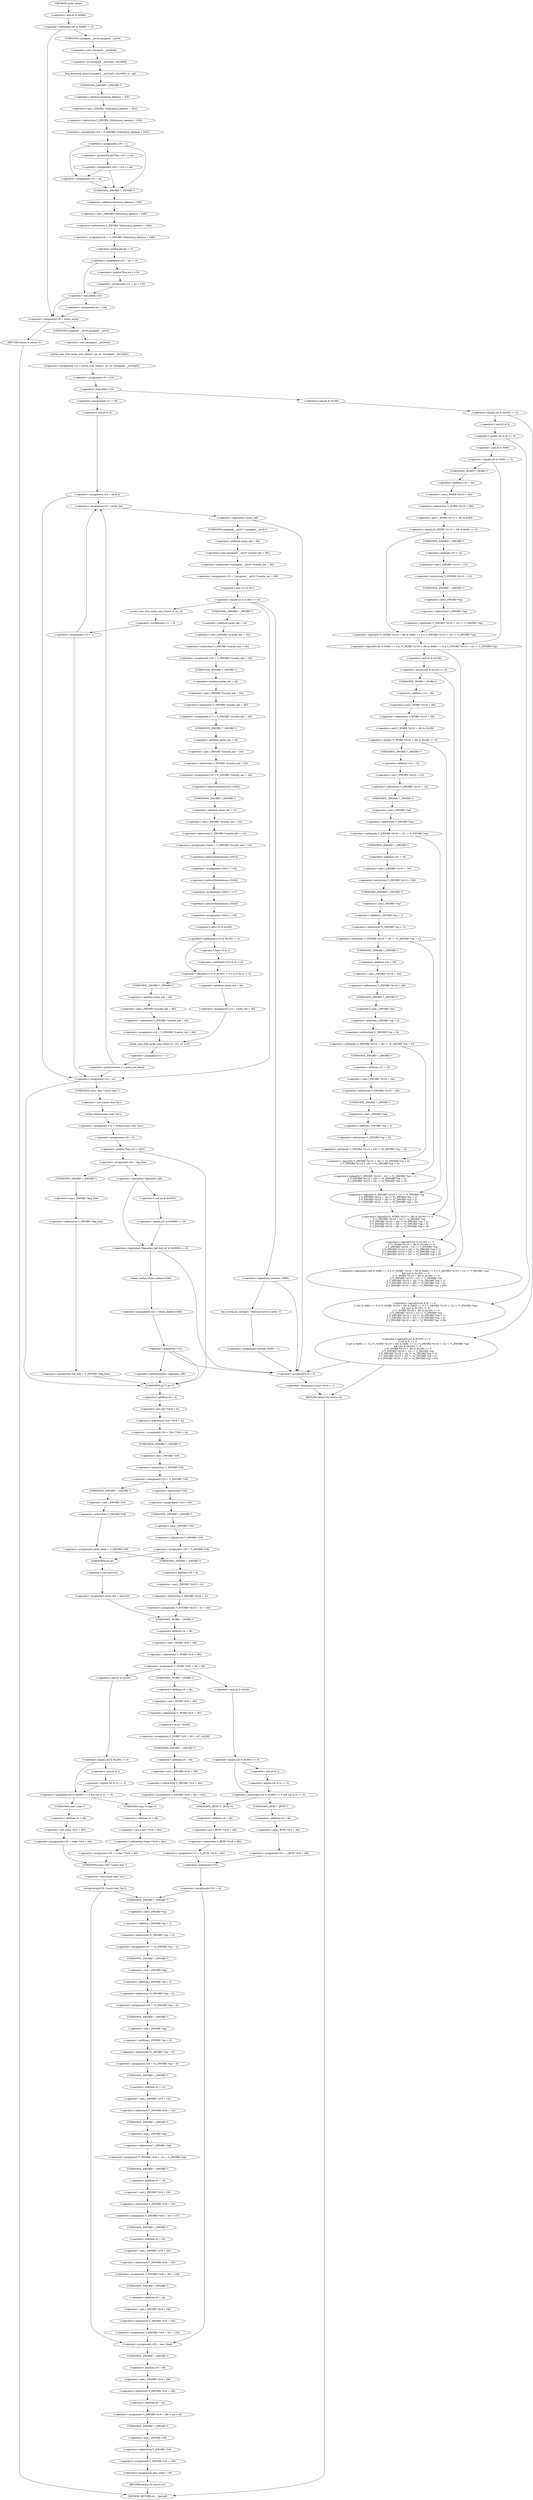 digraph cache_insert {  
"1000157" [label = "(<operator>.notEquals,(a5 & 0x980) != 0)" ]
"1000158" [label = "(<operator>.and,a5 & 0x980)" ]
"1000163" [label = "(log_query,log_query((unsigned __int16)a5 | 0x10000, a1, cp))" ]
"1000164" [label = "(<operator>.or,(unsigned __int16)a5 | 0x10000)" ]
"1000165" [label = "(<operator>.cast,(unsigned __int16)a5)" ]
"1000166" [label = "(UNKNOWN,unsigned __int16,unsigned __int16)" ]
"1000171" [label = "(<operator>.assignment,v19 = *(_DWORD *)(dnsmasq_daemon + 252))" ]
"1000173" [label = "(<operator>.indirection,*(_DWORD *)(dnsmasq_daemon + 252))" ]
"1000174" [label = "(<operator>.cast,(_DWORD *)(dnsmasq_daemon + 252))" ]
"1000175" [label = "(UNKNOWN,_DWORD *,_DWORD *)" ]
"1000176" [label = "(<operator>.addition,dnsmasq_daemon + 252)" ]
"1000179" [label = "(<operator>.assignment,v20 = 1)" ]
"1000184" [label = "(<operator>.assignment,v20 = v19 >= a4)" ]
"1000186" [label = "(<operator>.greaterEqualsThan,v19 >= a4)" ]
"1000191" [label = "(<operator>.assignment,v19 = a4)" ]
"1000194" [label = "(<operator>.assignment,a4 = *(_DWORD *)(dnsmasq_daemon + 248))" ]
"1000196" [label = "(<operator>.indirection,*(_DWORD *)(dnsmasq_daemon + 248))" ]
"1000197" [label = "(<operator>.cast,(_DWORD *)(dnsmasq_daemon + 248))" ]
"1000198" [label = "(UNKNOWN,_DWORD *,_DWORD *)" ]
"1000199" [label = "(<operator>.addition,dnsmasq_daemon + 248)" ]
"1000202" [label = "(<operator>.assignment,v21 = a4 != 0)" ]
"1000204" [label = "(<operator>.notEquals,a4 != 0)" ]
"1000209" [label = "(<operator>.assignment,v21 = a4 > v19)" ]
"1000211" [label = "(<operator>.greaterThan,a4 > v19)" ]
"1000215" [label = "(<operator>.logicalNot,!v21)" ]
"1000217" [label = "(<operator>.assignment,a4 = v19)" ]
"1000220" [label = "(<operator>.assignment,v8 = insert_error)" ]
"1000225" [label = "(RETURN,return 0;,return 0;)" ]
"1000227" [label = "(<operator>.assignment,v10 = cache_scan_free(a1, cp, a3, (unsigned __int16)a5))" ]
"1000229" [label = "(cache_scan_free,cache_scan_free(a1, cp, a3, (unsigned __int16)a5))" ]
"1000233" [label = "(<operator>.cast,(unsigned __int16)a5)" ]
"1000234" [label = "(UNKNOWN,unsigned __int16,unsigned __int16)" ]
"1000236" [label = "(<operator>.assignment,v9 = v10)" ]
"1000240" [label = "(<operator>.logicalNot,!v10)" ]
"1000243" [label = "(<operator>.assignment,v11 = v8)" ]
"1000246" [label = "(<operator>.assignment,v12 = a5 & 4)" ]
"1000248" [label = "(<operator>.and,a5 & 4)" ]
"1000254" [label = "(<operator>.assignment,v9 = cache_tail)" ]
"1000258" [label = "(<operator>.logicalNot,!cache_tail)" ]
"1000261" [label = "(<operator>.assignment,v15 = *(unsigned __int16 *)(cache_tail + 36))" ]
"1000263" [label = "(<operator>.indirection,*(unsigned __int16 *)(cache_tail + 36))" ]
"1000264" [label = "(<operator>.cast,(unsigned __int16 *)(cache_tail + 36))" ]
"1000265" [label = "(UNKNOWN,unsigned __int16 *,unsigned __int16 *)" ]
"1000266" [label = "(<operator>.addition,cache_tail + 36)" ]
"1000270" [label = "(<operator>.equals,(v15 & 0xC) == 0)" ]
"1000271" [label = "(<operator>.and,v15 & 0xC)" ]
"1000280" [label = "(<operator>.logicalNot,!warned_10984)" ]
"1000283" [label = "(my_syslog,my_syslog(3, \"Internal error in cache.\"))" ]
"1000286" [label = "(<operator>.assignment,warned_10984 = 1)" ]
"1000293" [label = "(<operator>.assignment,v16 = *(_DWORD *)(cache_tail + 16))" ]
"1000295" [label = "(<operator>.indirection,*(_DWORD *)(cache_tail + 16))" ]
"1000296" [label = "(<operator>.cast,(_DWORD *)(cache_tail + 16))" ]
"1000297" [label = "(UNKNOWN,_DWORD *,_DWORD *)" ]
"1000298" [label = "(<operator>.addition,cache_tail + 16)" ]
"1000301" [label = "(<operator>.assignment,v17 = *(_DWORD *)(cache_tail + 20))" ]
"1000303" [label = "(<operator>.indirection,*(_DWORD *)(cache_tail + 20))" ]
"1000304" [label = "(<operator>.cast,(_DWORD *)(cache_tail + 20))" ]
"1000305" [label = "(UNKNOWN,_DWORD *,_DWORD *)" ]
"1000306" [label = "(<operator>.addition,cache_tail + 20)" ]
"1000309" [label = "(<operator>.assignment,v18 = *(_DWORD *)(cache_tail + 24))" ]
"1000311" [label = "(<operator>.indirection,*(_DWORD *)(cache_tail + 24))" ]
"1000312" [label = "(<operator>.cast,(_DWORD *)(cache_tail + 24))" ]
"1000313" [label = "(UNKNOWN,_DWORD *,_DWORD *)" ]
"1000314" [label = "(<operator>.addition,cache_tail + 24)" ]
"1000317" [label = "(<operator>.assignment,v33[0] = *(_DWORD *)(cache_tail + 12))" ]
"1000318" [label = "(<operator>.indirectIndexAccess,v33[0])" ]
"1000321" [label = "(<operator>.indirection,*(_DWORD *)(cache_tail + 12))" ]
"1000322" [label = "(<operator>.cast,(_DWORD *)(cache_tail + 12))" ]
"1000323" [label = "(UNKNOWN,_DWORD *,_DWORD *)" ]
"1000324" [label = "(<operator>.addition,cache_tail + 12)" ]
"1000327" [label = "(<operator>.assignment,v33[1] = v16)" ]
"1000328" [label = "(<operator>.indirectIndexAccess,v33[1])" ]
"1000332" [label = "(<operator>.assignment,v33[2] = v17)" ]
"1000333" [label = "(<operator>.indirectIndexAccess,v33[2])" ]
"1000337" [label = "(<operator>.assignment,v33[3] = v18)" ]
"1000338" [label = "(<operator>.indirectIndexAccess,v33[3])" ]
"1000343" [label = "(<operator>.logicalOr,(v15 & 0x200) != 0 || (v15 & 2) != 0)" ]
"1000344" [label = "(<operator>.notEquals,(v15 & 0x200) != 0)" ]
"1000345" [label = "(<operator>.and,v15 & 0x200)" ]
"1000349" [label = "(<operator>.notEquals,(v15 & 2) != 0)" ]
"1000350" [label = "(<operator>.and,v15 & 2)" ]
"1000354" [label = "(<operator>.assignment,v14 = *(_DWORD *)(cache_tail + 40))" ]
"1000356" [label = "(<operator>.indirection,*(_DWORD *)(cache_tail + 40))" ]
"1000357" [label = "(<operator>.cast,(_DWORD *)(cache_tail + 40))" ]
"1000358" [label = "(UNKNOWN,_DWORD *,_DWORD *)" ]
"1000359" [label = "(<operator>.addition,cache_tail + 40)" ]
"1000363" [label = "(<operator>.assignment,v14 = cache_tail + 40)" ]
"1000365" [label = "(<operator>.addition,cache_tail + 40)" ]
"1000368" [label = "(cache_scan_free,cache_scan_free(v14, v33, a3, v15))" ]
"1000373" [label = "(<operator>.assignment,v11 = 1)" ]
"1000376" [label = "(<operator>.preIncrement,++cache_live_freed)" ]
"1000380" [label = "(cache_scan_free,cache_scan_free(0, 0, a3, 0))" ]
"1000385" [label = "(<operator>.assignment,v11 = 0)" ]
"1000388" [label = "(<operator>.assignment,v12 = 1)" ]
"1000391" [label = "(<operator>.assignment,v22 = a1)" ]
"1000397" [label = "(<operator>.assignment,v23 = strlen((const char *)a1))" ]
"1000399" [label = "(strlen,strlen((const char *)a1))" ]
"1000400" [label = "(<operator>.cast,(const char *)a1)" ]
"1000401" [label = "(UNKNOWN,const char *,const char *)" ]
"1000403" [label = "(<operator>.assignment,v22 = 0)" ]
"1000407" [label = "(<operator>.greaterThan,v23 > 0x31)" ]
"1000411" [label = "(<operator>.assignment,v22 = big_free)" ]
"1000417" [label = "(<operator>.assignment,big_free = *(_DWORD *)big_free)" ]
"1000419" [label = "(<operator>.indirection,*(_DWORD *)big_free)" ]
"1000420" [label = "(<operator>.cast,(_DWORD *)big_free)" ]
"1000421" [label = "(UNKNOWN,_DWORD *,_DWORD *)" ]
"1000426" [label = "(<operator>.logicalAnd,!bignames_left && (a5 & 0x5000) == 0)" ]
"1000427" [label = "(<operator>.logicalNot,!bignames_left)" ]
"1000429" [label = "(<operator>.equals,(a5 & 0x5000) == 0)" ]
"1000430" [label = "(<operator>.and,a5 & 0x5000)" ]
"1000435" [label = "(<operator>.assignment,v22 = whine_malloc(1028))" ]
"1000437" [label = "(whine_malloc,whine_malloc(1028))" ]
"1000440" [label = "(<operator>.logicalNot,!v22)" ]
"1000445" [label = "(<operator>.preDecrement,--bignames_left)" ]
"1000447" [label = "(<operator>.assignment,v24 = *(int **)(v9 + 4))" ]
"1000449" [label = "(<operator>.indirection,*(int **)(v9 + 4))" ]
"1000450" [label = "(<operator>.cast,(int **)(v9 + 4))" ]
"1000451" [label = "(UNKNOWN,int **,int **)" ]
"1000452" [label = "(<operator>.addition,v9 + 4)" ]
"1000455" [label = "(<operator>.assignment,v25 = *(_DWORD *)v9)" ]
"1000457" [label = "(<operator>.indirection,*(_DWORD *)v9)" ]
"1000458" [label = "(<operator>.cast,(_DWORD *)v9)" ]
"1000459" [label = "(UNKNOWN,_DWORD *,_DWORD *)" ]
"1000464" [label = "(<operator>.assignment,*v24 = v25)" ]
"1000465" [label = "(<operator>.indirection,*v24)" ]
"1000468" [label = "(<operator>.assignment,v25 = *(_DWORD *)v9)" ]
"1000470" [label = "(<operator>.indirection,*(_DWORD *)v9)" ]
"1000471" [label = "(<operator>.cast,(_DWORD *)v9)" ]
"1000472" [label = "(UNKNOWN,_DWORD *,_DWORD *)" ]
"1000476" [label = "(<operator>.assignment,cache_head = *(_DWORD *)v9)" ]
"1000478" [label = "(<operator>.indirection,*(_DWORD *)v9)" ]
"1000479" [label = "(<operator>.cast,(_DWORD *)v9)" ]
"1000480" [label = "(UNKNOWN,_DWORD *,_DWORD *)" ]
"1000484" [label = "(<operator>.assignment,*(_DWORD *)(v25 + 4) = v24)" ]
"1000485" [label = "(<operator>.indirection,*(_DWORD *)(v25 + 4))" ]
"1000486" [label = "(<operator>.cast,(_DWORD *)(v25 + 4))" ]
"1000487" [label = "(UNKNOWN,_DWORD *,_DWORD *)" ]
"1000488" [label = "(<operator>.addition,v25 + 4)" ]
"1000493" [label = "(<operator>.assignment,cache_tail = (int)v24)" ]
"1000495" [label = "(<operator>.cast,(int)v24)" ]
"1000496" [label = "(UNKNOWN,int,int)" ]
"1000498" [label = "(<operator>.assignment,*(_WORD *)(v9 + 36) = a5)" ]
"1000499" [label = "(<operator>.indirection,*(_WORD *)(v9 + 36))" ]
"1000500" [label = "(<operator>.cast,(_WORD *)(v9 + 36))" ]
"1000501" [label = "(UNKNOWN,_WORD *,_WORD *)" ]
"1000502" [label = "(<operator>.addition,v9 + 36)" ]
"1000509" [label = "(<operator>.assignment,*(_WORD *)(v9 + 36) = a5 | 0x200)" ]
"1000510" [label = "(<operator>.indirection,*(_WORD *)(v9 + 36))" ]
"1000511" [label = "(<operator>.cast,(_WORD *)(v9 + 36))" ]
"1000512" [label = "(UNKNOWN,_WORD *,_WORD *)" ]
"1000513" [label = "(<operator>.addition,v9 + 36)" ]
"1000516" [label = "(<operator>.or,a5 | 0x200)" ]
"1000519" [label = "(<operator>.assignment,*(_DWORD *)(v9 + 40) = v22)" ]
"1000520" [label = "(<operator>.indirection,*(_DWORD *)(v9 + 40))" ]
"1000521" [label = "(<operator>.cast,(_DWORD *)(v9 + 40))" ]
"1000522" [label = "(UNKNOWN,_DWORD *,_DWORD *)" ]
"1000523" [label = "(<operator>.addition,v9 + 40)" ]
"1000536" [label = "(<operator>.logicalAnd,(a5 & 0x200) == 0 && (a5 & 2) == 0)" ]
"1000537" [label = "(<operator>.equals,(a5 & 0x200) == 0)" ]
"1000538" [label = "(<operator>.and,a5 & 0x200)" ]
"1000542" [label = "(<operator>.equals,(a5 & 2) == 0)" ]
"1000543" [label = "(<operator>.and,a5 & 2)" ]
"1000548" [label = "(<operator>.assignment,v26 = (char *)(v9 + 40))" ]
"1000550" [label = "(<operator>.cast,(char *)(v9 + 40))" ]
"1000551" [label = "(UNKNOWN,char *,char *)" ]
"1000552" [label = "(<operator>.addition,v9 + 40)" ]
"1000557" [label = "(<operator>.assignment,v26 = *(char **)(v9 + 40))" ]
"1000559" [label = "(<operator>.indirection,*(char **)(v9 + 40))" ]
"1000560" [label = "(<operator>.cast,(char **)(v9 + 40))" ]
"1000561" [label = "(UNKNOWN,char **,char **)" ]
"1000562" [label = "(<operator>.addition,v9 + 40)" ]
"1000566" [label = "(strcpy,strcpy(v26, (const char *)a1))" ]
"1000568" [label = "(<operator>.cast,(const char *)a1)" ]
"1000569" [label = "(UNKNOWN,const char *,const char *)" ]
"1000575" [label = "(<operator>.assignment,v27 = *((_DWORD *)cp + 1))" ]
"1000577" [label = "(<operator>.indirection,*((_DWORD *)cp + 1))" ]
"1000578" [label = "(<operator>.addition,(_DWORD *)cp + 1)" ]
"1000579" [label = "(<operator>.cast,(_DWORD *)cp)" ]
"1000580" [label = "(UNKNOWN,_DWORD *,_DWORD *)" ]
"1000583" [label = "(<operator>.assignment,v28 = *((_DWORD *)cp + 2))" ]
"1000585" [label = "(<operator>.indirection,*((_DWORD *)cp + 2))" ]
"1000586" [label = "(<operator>.addition,(_DWORD *)cp + 2)" ]
"1000587" [label = "(<operator>.cast,(_DWORD *)cp)" ]
"1000588" [label = "(UNKNOWN,_DWORD *,_DWORD *)" ]
"1000591" [label = "(<operator>.assignment,v29 = *((_DWORD *)cp + 3))" ]
"1000593" [label = "(<operator>.indirection,*((_DWORD *)cp + 3))" ]
"1000594" [label = "(<operator>.addition,(_DWORD *)cp + 3)" ]
"1000595" [label = "(<operator>.cast,(_DWORD *)cp)" ]
"1000596" [label = "(UNKNOWN,_DWORD *,_DWORD *)" ]
"1000599" [label = "(<operator>.assignment,*(_DWORD *)(v9 + 12) = *(_DWORD *)cp)" ]
"1000600" [label = "(<operator>.indirection,*(_DWORD *)(v9 + 12))" ]
"1000601" [label = "(<operator>.cast,(_DWORD *)(v9 + 12))" ]
"1000602" [label = "(UNKNOWN,_DWORD *,_DWORD *)" ]
"1000603" [label = "(<operator>.addition,v9 + 12)" ]
"1000606" [label = "(<operator>.indirection,*(_DWORD *)cp)" ]
"1000607" [label = "(<operator>.cast,(_DWORD *)cp)" ]
"1000608" [label = "(UNKNOWN,_DWORD *,_DWORD *)" ]
"1000610" [label = "(<operator>.assignment,*(_DWORD *)(v9 + 16) = v27)" ]
"1000611" [label = "(<operator>.indirection,*(_DWORD *)(v9 + 16))" ]
"1000612" [label = "(<operator>.cast,(_DWORD *)(v9 + 16))" ]
"1000613" [label = "(UNKNOWN,_DWORD *,_DWORD *)" ]
"1000614" [label = "(<operator>.addition,v9 + 16)" ]
"1000618" [label = "(<operator>.assignment,*(_DWORD *)(v9 + 20) = v28)" ]
"1000619" [label = "(<operator>.indirection,*(_DWORD *)(v9 + 20))" ]
"1000620" [label = "(<operator>.cast,(_DWORD *)(v9 + 20))" ]
"1000621" [label = "(UNKNOWN,_DWORD *,_DWORD *)" ]
"1000622" [label = "(<operator>.addition,v9 + 20)" ]
"1000626" [label = "(<operator>.assignment,*(_DWORD *)(v9 + 24) = v29)" ]
"1000627" [label = "(<operator>.indirection,*(_DWORD *)(v9 + 24))" ]
"1000628" [label = "(<operator>.cast,(_DWORD *)(v9 + 24))" ]
"1000629" [label = "(UNKNOWN,_DWORD *,_DWORD *)" ]
"1000630" [label = "(<operator>.addition,v9 + 24)" ]
"1000634" [label = "(<operator>.assignment,v30 = new_chain)" ]
"1000637" [label = "(<operator>.assignment,*(_DWORD *)(v9 + 28) = a4 + a3)" ]
"1000638" [label = "(<operator>.indirection,*(_DWORD *)(v9 + 28))" ]
"1000639" [label = "(<operator>.cast,(_DWORD *)(v9 + 28))" ]
"1000640" [label = "(UNKNOWN,_DWORD *,_DWORD *)" ]
"1000641" [label = "(<operator>.addition,v9 + 28)" ]
"1000644" [label = "(<operator>.addition,a4 + a3)" ]
"1000647" [label = "(<operator>.assignment,*(_DWORD *)v9 = v30)" ]
"1000648" [label = "(<operator>.indirection,*(_DWORD *)v9)" ]
"1000649" [label = "(<operator>.cast,(_DWORD *)v9)" ]
"1000650" [label = "(UNKNOWN,_DWORD *,_DWORD *)" ]
"1000653" [label = "(<operator>.assignment,new_chain = v9)" ]
"1000656" [label = "(RETURN,return v9;,return v9;)" ]
"1000659" [label = "(<operator>.logicalAnd,(a5 & 0x200) == 0 && (a5 & 2) == 0)" ]
"1000660" [label = "(<operator>.equals,(a5 & 0x200) == 0)" ]
"1000661" [label = "(<operator>.and,a5 & 0x200)" ]
"1000665" [label = "(<operator>.equals,(a5 & 2) == 0)" ]
"1000666" [label = "(<operator>.and,a5 & 2)" ]
"1000671" [label = "(<operator>.assignment,v31 = (_BYTE *)(v9 + 40))" ]
"1000673" [label = "(<operator>.cast,(_BYTE *)(v9 + 40))" ]
"1000674" [label = "(UNKNOWN,_BYTE *,_BYTE *)" ]
"1000675" [label = "(<operator>.addition,v9 + 40)" ]
"1000679" [label = "(<operator>.assignment,*v31 = 0)" ]
"1000680" [label = "(<operator>.indirection,*v31)" ]
"1000684" [label = "(<operator>.assignment,v31 = *(_BYTE **)(v9 + 40))" ]
"1000686" [label = "(<operator>.indirection,*(_BYTE **)(v9 + 40))" ]
"1000687" [label = "(<operator>.cast,(_BYTE **)(v9 + 40))" ]
"1000688" [label = "(UNKNOWN,_BYTE **,_BYTE **)" ]
"1000689" [label = "(<operator>.addition,v9 + 40)" ]
"1000694" [label = "(<operator>.logicalOr,(a5 & 0x180) == 0\n    || (a5 & 8) == 0\n    || ((a5 & 0x80) == 0 || (*(_WORD *)(v10 + 36) & 0x80) == 0 || *(_DWORD *)(v10 + 12) != *(_DWORD *)cp)\n    && ((a5 & 0x100) == 0\n     || (*(_WORD *)(v10 + 36) & 0x100) == 0\n     || *(_DWORD *)(v10 + 12) != *(_DWORD *)cp\n     || *(_DWORD *)(v10 + 16) != *((_DWORD *)cp + 1)\n     || *(_DWORD *)(v10 + 20) != *((_DWORD *)cp + 2)\n     || *(_DWORD *)(v10 + 24) != *((_DWORD *)cp + 3)))" ]
"1000695" [label = "(<operator>.equals,(a5 & 0x180) == 0)" ]
"1000696" [label = "(<operator>.and,a5 & 0x180)" ]
"1000700" [label = "(<operator>.logicalOr,(a5 & 8) == 0\n    || ((a5 & 0x80) == 0 || (*(_WORD *)(v10 + 36) & 0x80) == 0 || *(_DWORD *)(v10 + 12) != *(_DWORD *)cp)\n    && ((a5 & 0x100) == 0\n     || (*(_WORD *)(v10 + 36) & 0x100) == 0\n     || *(_DWORD *)(v10 + 12) != *(_DWORD *)cp\n     || *(_DWORD *)(v10 + 16) != *((_DWORD *)cp + 1)\n     || *(_DWORD *)(v10 + 20) != *((_DWORD *)cp + 2)\n     || *(_DWORD *)(v10 + 24) != *((_DWORD *)cp + 3)))" ]
"1000701" [label = "(<operator>.equals,(a5 & 8) == 0)" ]
"1000702" [label = "(<operator>.and,a5 & 8)" ]
"1000706" [label = "(<operator>.logicalAnd,((a5 & 0x80) == 0 || (*(_WORD *)(v10 + 36) & 0x80) == 0 || *(_DWORD *)(v10 + 12) != *(_DWORD *)cp)\n    && ((a5 & 0x100) == 0\n     || (*(_WORD *)(v10 + 36) & 0x100) == 0\n     || *(_DWORD *)(v10 + 12) != *(_DWORD *)cp\n     || *(_DWORD *)(v10 + 16) != *((_DWORD *)cp + 1)\n     || *(_DWORD *)(v10 + 20) != *((_DWORD *)cp + 2)\n     || *(_DWORD *)(v10 + 24) != *((_DWORD *)cp + 3)))" ]
"1000707" [label = "(<operator>.logicalOr,(a5 & 0x80) == 0 || (*(_WORD *)(v10 + 36) & 0x80) == 0 || *(_DWORD *)(v10 + 12) != *(_DWORD *)cp)" ]
"1000708" [label = "(<operator>.equals,(a5 & 0x80) == 0)" ]
"1000709" [label = "(<operator>.and,a5 & 0x80)" ]
"1000713" [label = "(<operator>.logicalOr,(*(_WORD *)(v10 + 36) & 0x80) == 0 || *(_DWORD *)(v10 + 12) != *(_DWORD *)cp)" ]
"1000714" [label = "(<operator>.equals,(*(_WORD *)(v10 + 36) & 0x80) == 0)" ]
"1000715" [label = "(<operator>.and,*(_WORD *)(v10 + 36) & 0x80)" ]
"1000716" [label = "(<operator>.indirection,*(_WORD *)(v10 + 36))" ]
"1000717" [label = "(<operator>.cast,(_WORD *)(v10 + 36))" ]
"1000718" [label = "(UNKNOWN,_WORD *,_WORD *)" ]
"1000719" [label = "(<operator>.addition,v10 + 36)" ]
"1000724" [label = "(<operator>.notEquals,*(_DWORD *)(v10 + 12) != *(_DWORD *)cp)" ]
"1000725" [label = "(<operator>.indirection,*(_DWORD *)(v10 + 12))" ]
"1000726" [label = "(<operator>.cast,(_DWORD *)(v10 + 12))" ]
"1000727" [label = "(UNKNOWN,_DWORD *,_DWORD *)" ]
"1000728" [label = "(<operator>.addition,v10 + 12)" ]
"1000731" [label = "(<operator>.indirection,*(_DWORD *)cp)" ]
"1000732" [label = "(<operator>.cast,(_DWORD *)cp)" ]
"1000733" [label = "(UNKNOWN,_DWORD *,_DWORD *)" ]
"1000735" [label = "(<operator>.logicalOr,(a5 & 0x100) == 0\n     || (*(_WORD *)(v10 + 36) & 0x100) == 0\n     || *(_DWORD *)(v10 + 12) != *(_DWORD *)cp\n     || *(_DWORD *)(v10 + 16) != *((_DWORD *)cp + 1)\n     || *(_DWORD *)(v10 + 20) != *((_DWORD *)cp + 2)\n     || *(_DWORD *)(v10 + 24) != *((_DWORD *)cp + 3))" ]
"1000736" [label = "(<operator>.equals,(a5 & 0x100) == 0)" ]
"1000737" [label = "(<operator>.and,a5 & 0x100)" ]
"1000741" [label = "(<operator>.logicalOr,(*(_WORD *)(v10 + 36) & 0x100) == 0\n     || *(_DWORD *)(v10 + 12) != *(_DWORD *)cp\n     || *(_DWORD *)(v10 + 16) != *((_DWORD *)cp + 1)\n     || *(_DWORD *)(v10 + 20) != *((_DWORD *)cp + 2)\n     || *(_DWORD *)(v10 + 24) != *((_DWORD *)cp + 3))" ]
"1000742" [label = "(<operator>.equals,(*(_WORD *)(v10 + 36) & 0x100) == 0)" ]
"1000743" [label = "(<operator>.and,*(_WORD *)(v10 + 36) & 0x100)" ]
"1000744" [label = "(<operator>.indirection,*(_WORD *)(v10 + 36))" ]
"1000745" [label = "(<operator>.cast,(_WORD *)(v10 + 36))" ]
"1000746" [label = "(UNKNOWN,_WORD *,_WORD *)" ]
"1000747" [label = "(<operator>.addition,v10 + 36)" ]
"1000752" [label = "(<operator>.logicalOr,*(_DWORD *)(v10 + 12) != *(_DWORD *)cp\n     || *(_DWORD *)(v10 + 16) != *((_DWORD *)cp + 1)\n     || *(_DWORD *)(v10 + 20) != *((_DWORD *)cp + 2)\n     || *(_DWORD *)(v10 + 24) != *((_DWORD *)cp + 3))" ]
"1000753" [label = "(<operator>.notEquals,*(_DWORD *)(v10 + 12) != *(_DWORD *)cp)" ]
"1000754" [label = "(<operator>.indirection,*(_DWORD *)(v10 + 12))" ]
"1000755" [label = "(<operator>.cast,(_DWORD *)(v10 + 12))" ]
"1000756" [label = "(UNKNOWN,_DWORD *,_DWORD *)" ]
"1000757" [label = "(<operator>.addition,v10 + 12)" ]
"1000760" [label = "(<operator>.indirection,*(_DWORD *)cp)" ]
"1000761" [label = "(<operator>.cast,(_DWORD *)cp)" ]
"1000762" [label = "(UNKNOWN,_DWORD *,_DWORD *)" ]
"1000764" [label = "(<operator>.logicalOr,*(_DWORD *)(v10 + 16) != *((_DWORD *)cp + 1)\n     || *(_DWORD *)(v10 + 20) != *((_DWORD *)cp + 2)\n     || *(_DWORD *)(v10 + 24) != *((_DWORD *)cp + 3))" ]
"1000765" [label = "(<operator>.notEquals,*(_DWORD *)(v10 + 16) != *((_DWORD *)cp + 1))" ]
"1000766" [label = "(<operator>.indirection,*(_DWORD *)(v10 + 16))" ]
"1000767" [label = "(<operator>.cast,(_DWORD *)(v10 + 16))" ]
"1000768" [label = "(UNKNOWN,_DWORD *,_DWORD *)" ]
"1000769" [label = "(<operator>.addition,v10 + 16)" ]
"1000772" [label = "(<operator>.indirection,*((_DWORD *)cp + 1))" ]
"1000773" [label = "(<operator>.addition,(_DWORD *)cp + 1)" ]
"1000774" [label = "(<operator>.cast,(_DWORD *)cp)" ]
"1000775" [label = "(UNKNOWN,_DWORD *,_DWORD *)" ]
"1000778" [label = "(<operator>.logicalOr,*(_DWORD *)(v10 + 20) != *((_DWORD *)cp + 2)\n     || *(_DWORD *)(v10 + 24) != *((_DWORD *)cp + 3))" ]
"1000779" [label = "(<operator>.notEquals,*(_DWORD *)(v10 + 20) != *((_DWORD *)cp + 2))" ]
"1000780" [label = "(<operator>.indirection,*(_DWORD *)(v10 + 20))" ]
"1000781" [label = "(<operator>.cast,(_DWORD *)(v10 + 20))" ]
"1000782" [label = "(UNKNOWN,_DWORD *,_DWORD *)" ]
"1000783" [label = "(<operator>.addition,v10 + 20)" ]
"1000786" [label = "(<operator>.indirection,*((_DWORD *)cp + 2))" ]
"1000787" [label = "(<operator>.addition,(_DWORD *)cp + 2)" ]
"1000788" [label = "(<operator>.cast,(_DWORD *)cp)" ]
"1000789" [label = "(UNKNOWN,_DWORD *,_DWORD *)" ]
"1000792" [label = "(<operator>.notEquals,*(_DWORD *)(v10 + 24) != *((_DWORD *)cp + 3))" ]
"1000793" [label = "(<operator>.indirection,*(_DWORD *)(v10 + 24))" ]
"1000794" [label = "(<operator>.cast,(_DWORD *)(v10 + 24))" ]
"1000795" [label = "(UNKNOWN,_DWORD *,_DWORD *)" ]
"1000796" [label = "(<operator>.addition,v10 + 24)" ]
"1000799" [label = "(<operator>.indirection,*((_DWORD *)cp + 3))" ]
"1000800" [label = "(<operator>.addition,(_DWORD *)cp + 3)" ]
"1000801" [label = "(<operator>.cast,(_DWORD *)cp)" ]
"1000802" [label = "(UNKNOWN,_DWORD *,_DWORD *)" ]
"1000807" [label = "(<operator>.assignment,v9 = 0)" ]
"1000810" [label = "(<operator>.assignment,insert_error = 1)" ]
"1000813" [label = "(RETURN,return v9;,return v9;)" ]
"1000125" [label = "(METHOD,cache_insert)" ]
"1000815" [label = "(METHOD_RETURN,int __fastcall)" ]
  "1000157" -> "1000166" 
  "1000157" -> "1000220" 
  "1000158" -> "1000157" 
  "1000163" -> "1000175" 
  "1000164" -> "1000163" 
  "1000165" -> "1000164" 
  "1000166" -> "1000165" 
  "1000171" -> "1000179" 
  "1000173" -> "1000171" 
  "1000174" -> "1000173" 
  "1000175" -> "1000176" 
  "1000176" -> "1000174" 
  "1000179" -> "1000186" 
  "1000179" -> "1000191" 
  "1000179" -> "1000198" 
  "1000184" -> "1000191" 
  "1000184" -> "1000198" 
  "1000186" -> "1000184" 
  "1000191" -> "1000198" 
  "1000194" -> "1000204" 
  "1000196" -> "1000194" 
  "1000197" -> "1000196" 
  "1000198" -> "1000199" 
  "1000199" -> "1000197" 
  "1000202" -> "1000211" 
  "1000202" -> "1000215" 
  "1000204" -> "1000202" 
  "1000209" -> "1000215" 
  "1000211" -> "1000209" 
  "1000215" -> "1000217" 
  "1000215" -> "1000220" 
  "1000217" -> "1000220" 
  "1000220" -> "1000225" 
  "1000220" -> "1000234" 
  "1000225" -> "1000815" 
  "1000227" -> "1000236" 
  "1000229" -> "1000227" 
  "1000233" -> "1000229" 
  "1000234" -> "1000233" 
  "1000236" -> "1000240" 
  "1000240" -> "1000243" 
  "1000240" -> "1000696" 
  "1000243" -> "1000248" 
  "1000246" -> "1000254" 
  "1000246" -> "1000391" 
  "1000248" -> "1000246" 
  "1000254" -> "1000258" 
  "1000258" -> "1000807" 
  "1000258" -> "1000265" 
  "1000261" -> "1000271" 
  "1000263" -> "1000261" 
  "1000264" -> "1000263" 
  "1000265" -> "1000266" 
  "1000266" -> "1000264" 
  "1000270" -> "1000391" 
  "1000270" -> "1000280" 
  "1000270" -> "1000297" 
  "1000270" -> "1000380" 
  "1000271" -> "1000270" 
  "1000280" -> "1000283" 
  "1000280" -> "1000807" 
  "1000283" -> "1000286" 
  "1000286" -> "1000807" 
  "1000293" -> "1000305" 
  "1000295" -> "1000293" 
  "1000296" -> "1000295" 
  "1000297" -> "1000298" 
  "1000298" -> "1000296" 
  "1000301" -> "1000313" 
  "1000303" -> "1000301" 
  "1000304" -> "1000303" 
  "1000305" -> "1000306" 
  "1000306" -> "1000304" 
  "1000309" -> "1000318" 
  "1000311" -> "1000309" 
  "1000312" -> "1000311" 
  "1000313" -> "1000314" 
  "1000314" -> "1000312" 
  "1000317" -> "1000328" 
  "1000318" -> "1000323" 
  "1000321" -> "1000317" 
  "1000322" -> "1000321" 
  "1000323" -> "1000324" 
  "1000324" -> "1000322" 
  "1000327" -> "1000333" 
  "1000328" -> "1000327" 
  "1000332" -> "1000338" 
  "1000333" -> "1000332" 
  "1000337" -> "1000345" 
  "1000338" -> "1000337" 
  "1000343" -> "1000358" 
  "1000343" -> "1000365" 
  "1000344" -> "1000343" 
  "1000344" -> "1000350" 
  "1000345" -> "1000344" 
  "1000349" -> "1000343" 
  "1000350" -> "1000349" 
  "1000354" -> "1000368" 
  "1000356" -> "1000354" 
  "1000357" -> "1000356" 
  "1000358" -> "1000359" 
  "1000359" -> "1000357" 
  "1000363" -> "1000368" 
  "1000365" -> "1000363" 
  "1000368" -> "1000373" 
  "1000373" -> "1000376" 
  "1000376" -> "1000254" 
  "1000376" -> "1000391" 
  "1000380" -> "1000385" 
  "1000385" -> "1000388" 
  "1000388" -> "1000254" 
  "1000388" -> "1000391" 
  "1000391" -> "1000401" 
  "1000391" -> "1000451" 
  "1000397" -> "1000403" 
  "1000399" -> "1000397" 
  "1000400" -> "1000399" 
  "1000401" -> "1000400" 
  "1000403" -> "1000407" 
  "1000407" -> "1000411" 
  "1000407" -> "1000451" 
  "1000411" -> "1000421" 
  "1000411" -> "1000427" 
  "1000417" -> "1000451" 
  "1000419" -> "1000417" 
  "1000420" -> "1000419" 
  "1000421" -> "1000420" 
  "1000426" -> "1000807" 
  "1000426" -> "1000437" 
  "1000427" -> "1000426" 
  "1000427" -> "1000430" 
  "1000429" -> "1000426" 
  "1000430" -> "1000429" 
  "1000435" -> "1000440" 
  "1000437" -> "1000435" 
  "1000440" -> "1000807" 
  "1000440" -> "1000445" 
  "1000440" -> "1000451" 
  "1000445" -> "1000451" 
  "1000447" -> "1000459" 
  "1000449" -> "1000447" 
  "1000450" -> "1000449" 
  "1000451" -> "1000452" 
  "1000452" -> "1000450" 
  "1000455" -> "1000465" 
  "1000455" -> "1000480" 
  "1000457" -> "1000455" 
  "1000458" -> "1000457" 
  "1000459" -> "1000458" 
  "1000464" -> "1000472" 
  "1000465" -> "1000464" 
  "1000468" -> "1000487" 
  "1000468" -> "1000496" 
  "1000470" -> "1000468" 
  "1000471" -> "1000470" 
  "1000472" -> "1000471" 
  "1000476" -> "1000487" 
  "1000476" -> "1000496" 
  "1000478" -> "1000476" 
  "1000479" -> "1000478" 
  "1000480" -> "1000479" 
  "1000484" -> "1000501" 
  "1000485" -> "1000484" 
  "1000486" -> "1000485" 
  "1000487" -> "1000488" 
  "1000488" -> "1000486" 
  "1000493" -> "1000501" 
  "1000495" -> "1000493" 
  "1000496" -> "1000495" 
  "1000498" -> "1000512" 
  "1000498" -> "1000538" 
  "1000498" -> "1000661" 
  "1000499" -> "1000498" 
  "1000500" -> "1000499" 
  "1000501" -> "1000502" 
  "1000502" -> "1000500" 
  "1000509" -> "1000522" 
  "1000510" -> "1000516" 
  "1000511" -> "1000510" 
  "1000512" -> "1000513" 
  "1000513" -> "1000511" 
  "1000516" -> "1000509" 
  "1000519" -> "1000561" 
  "1000519" -> "1000688" 
  "1000520" -> "1000519" 
  "1000521" -> "1000520" 
  "1000522" -> "1000523" 
  "1000523" -> "1000521" 
  "1000536" -> "1000551" 
  "1000536" -> "1000561" 
  "1000537" -> "1000536" 
  "1000537" -> "1000543" 
  "1000538" -> "1000537" 
  "1000542" -> "1000536" 
  "1000543" -> "1000542" 
  "1000548" -> "1000569" 
  "1000550" -> "1000548" 
  "1000551" -> "1000552" 
  "1000552" -> "1000550" 
  "1000557" -> "1000569" 
  "1000559" -> "1000557" 
  "1000560" -> "1000559" 
  "1000561" -> "1000562" 
  "1000562" -> "1000560" 
  "1000566" -> "1000580" 
  "1000566" -> "1000634" 
  "1000568" -> "1000566" 
  "1000569" -> "1000568" 
  "1000575" -> "1000588" 
  "1000577" -> "1000575" 
  "1000578" -> "1000577" 
  "1000579" -> "1000578" 
  "1000580" -> "1000579" 
  "1000583" -> "1000596" 
  "1000585" -> "1000583" 
  "1000586" -> "1000585" 
  "1000587" -> "1000586" 
  "1000588" -> "1000587" 
  "1000591" -> "1000602" 
  "1000593" -> "1000591" 
  "1000594" -> "1000593" 
  "1000595" -> "1000594" 
  "1000596" -> "1000595" 
  "1000599" -> "1000613" 
  "1000600" -> "1000608" 
  "1000601" -> "1000600" 
  "1000602" -> "1000603" 
  "1000603" -> "1000601" 
  "1000606" -> "1000599" 
  "1000607" -> "1000606" 
  "1000608" -> "1000607" 
  "1000610" -> "1000621" 
  "1000611" -> "1000610" 
  "1000612" -> "1000611" 
  "1000613" -> "1000614" 
  "1000614" -> "1000612" 
  "1000618" -> "1000629" 
  "1000619" -> "1000618" 
  "1000620" -> "1000619" 
  "1000621" -> "1000622" 
  "1000622" -> "1000620" 
  "1000626" -> "1000634" 
  "1000627" -> "1000626" 
  "1000628" -> "1000627" 
  "1000629" -> "1000630" 
  "1000630" -> "1000628" 
  "1000634" -> "1000640" 
  "1000637" -> "1000650" 
  "1000638" -> "1000644" 
  "1000639" -> "1000638" 
  "1000640" -> "1000641" 
  "1000641" -> "1000639" 
  "1000644" -> "1000637" 
  "1000647" -> "1000653" 
  "1000648" -> "1000647" 
  "1000649" -> "1000648" 
  "1000650" -> "1000649" 
  "1000653" -> "1000656" 
  "1000656" -> "1000815" 
  "1000659" -> "1000674" 
  "1000659" -> "1000688" 
  "1000660" -> "1000659" 
  "1000660" -> "1000666" 
  "1000661" -> "1000660" 
  "1000665" -> "1000659" 
  "1000666" -> "1000665" 
  "1000671" -> "1000680" 
  "1000673" -> "1000671" 
  "1000674" -> "1000675" 
  "1000675" -> "1000673" 
  "1000679" -> "1000580" 
  "1000679" -> "1000634" 
  "1000680" -> "1000679" 
  "1000684" -> "1000680" 
  "1000686" -> "1000684" 
  "1000687" -> "1000686" 
  "1000688" -> "1000689" 
  "1000689" -> "1000687" 
  "1000694" -> "1000807" 
  "1000694" -> "1000813" 
  "1000695" -> "1000694" 
  "1000695" -> "1000702" 
  "1000696" -> "1000695" 
  "1000700" -> "1000694" 
  "1000701" -> "1000700" 
  "1000701" -> "1000709" 
  "1000702" -> "1000701" 
  "1000706" -> "1000700" 
  "1000707" -> "1000706" 
  "1000707" -> "1000737" 
  "1000708" -> "1000718" 
  "1000708" -> "1000707" 
  "1000709" -> "1000708" 
  "1000713" -> "1000707" 
  "1000714" -> "1000727" 
  "1000714" -> "1000713" 
  "1000715" -> "1000714" 
  "1000716" -> "1000715" 
  "1000717" -> "1000716" 
  "1000718" -> "1000719" 
  "1000719" -> "1000717" 
  "1000724" -> "1000713" 
  "1000725" -> "1000733" 
  "1000726" -> "1000725" 
  "1000727" -> "1000728" 
  "1000728" -> "1000726" 
  "1000731" -> "1000724" 
  "1000732" -> "1000731" 
  "1000733" -> "1000732" 
  "1000735" -> "1000706" 
  "1000736" -> "1000746" 
  "1000736" -> "1000735" 
  "1000737" -> "1000736" 
  "1000741" -> "1000735" 
  "1000742" -> "1000756" 
  "1000742" -> "1000741" 
  "1000743" -> "1000742" 
  "1000744" -> "1000743" 
  "1000745" -> "1000744" 
  "1000746" -> "1000747" 
  "1000747" -> "1000745" 
  "1000752" -> "1000741" 
  "1000753" -> "1000768" 
  "1000753" -> "1000752" 
  "1000754" -> "1000762" 
  "1000755" -> "1000754" 
  "1000756" -> "1000757" 
  "1000757" -> "1000755" 
  "1000760" -> "1000753" 
  "1000761" -> "1000760" 
  "1000762" -> "1000761" 
  "1000764" -> "1000752" 
  "1000765" -> "1000782" 
  "1000765" -> "1000764" 
  "1000766" -> "1000775" 
  "1000767" -> "1000766" 
  "1000768" -> "1000769" 
  "1000769" -> "1000767" 
  "1000772" -> "1000765" 
  "1000773" -> "1000772" 
  "1000774" -> "1000773" 
  "1000775" -> "1000774" 
  "1000778" -> "1000764" 
  "1000779" -> "1000795" 
  "1000779" -> "1000778" 
  "1000780" -> "1000789" 
  "1000781" -> "1000780" 
  "1000782" -> "1000783" 
  "1000783" -> "1000781" 
  "1000786" -> "1000779" 
  "1000787" -> "1000786" 
  "1000788" -> "1000787" 
  "1000789" -> "1000788" 
  "1000792" -> "1000778" 
  "1000793" -> "1000802" 
  "1000794" -> "1000793" 
  "1000795" -> "1000796" 
  "1000796" -> "1000794" 
  "1000799" -> "1000792" 
  "1000800" -> "1000799" 
  "1000801" -> "1000800" 
  "1000802" -> "1000801" 
  "1000807" -> "1000810" 
  "1000810" -> "1000813" 
  "1000813" -> "1000815" 
  "1000125" -> "1000158" 
}
